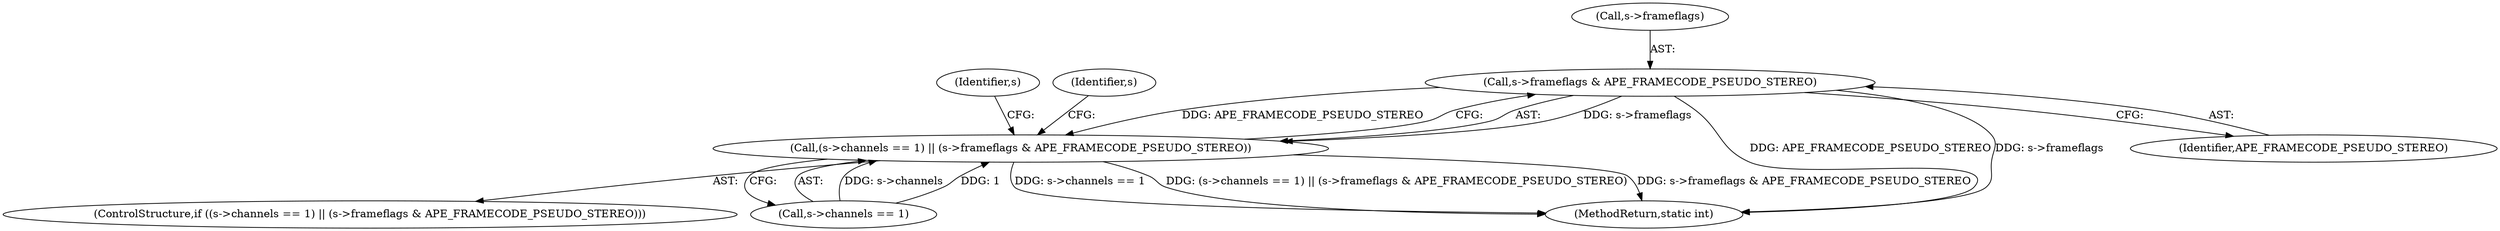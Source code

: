 digraph "0_FFmpeg_ba4beaf6149f7241c8bd85fe853318c2f6837ad0@pointer" {
"1000515" [label="(Call,s->frameflags & APE_FRAMECODE_PSEUDO_STEREO)"];
"1000509" [label="(Call,(s->channels == 1) || (s->frameflags & APE_FRAMECODE_PSEUDO_STEREO))"];
"1000525" [label="(Identifier,s)"];
"1000509" [label="(Call,(s->channels == 1) || (s->frameflags & APE_FRAMECODE_PSEUDO_STEREO))"];
"1000515" [label="(Call,s->frameflags & APE_FRAMECODE_PSEUDO_STEREO)"];
"1000521" [label="(Identifier,s)"];
"1000703" [label="(MethodReturn,static int)"];
"1000508" [label="(ControlStructure,if ((s->channels == 1) || (s->frameflags & APE_FRAMECODE_PSEUDO_STEREO)))"];
"1000516" [label="(Call,s->frameflags)"];
"1000519" [label="(Identifier,APE_FRAMECODE_PSEUDO_STEREO)"];
"1000510" [label="(Call,s->channels == 1)"];
"1000515" -> "1000509"  [label="AST: "];
"1000515" -> "1000519"  [label="CFG: "];
"1000516" -> "1000515"  [label="AST: "];
"1000519" -> "1000515"  [label="AST: "];
"1000509" -> "1000515"  [label="CFG: "];
"1000515" -> "1000703"  [label="DDG: APE_FRAMECODE_PSEUDO_STEREO"];
"1000515" -> "1000703"  [label="DDG: s->frameflags"];
"1000515" -> "1000509"  [label="DDG: s->frameflags"];
"1000515" -> "1000509"  [label="DDG: APE_FRAMECODE_PSEUDO_STEREO"];
"1000509" -> "1000508"  [label="AST: "];
"1000509" -> "1000510"  [label="CFG: "];
"1000510" -> "1000509"  [label="AST: "];
"1000521" -> "1000509"  [label="CFG: "];
"1000525" -> "1000509"  [label="CFG: "];
"1000509" -> "1000703"  [label="DDG: (s->channels == 1) || (s->frameflags & APE_FRAMECODE_PSEUDO_STEREO)"];
"1000509" -> "1000703"  [label="DDG: s->frameflags & APE_FRAMECODE_PSEUDO_STEREO"];
"1000509" -> "1000703"  [label="DDG: s->channels == 1"];
"1000510" -> "1000509"  [label="DDG: s->channels"];
"1000510" -> "1000509"  [label="DDG: 1"];
}
